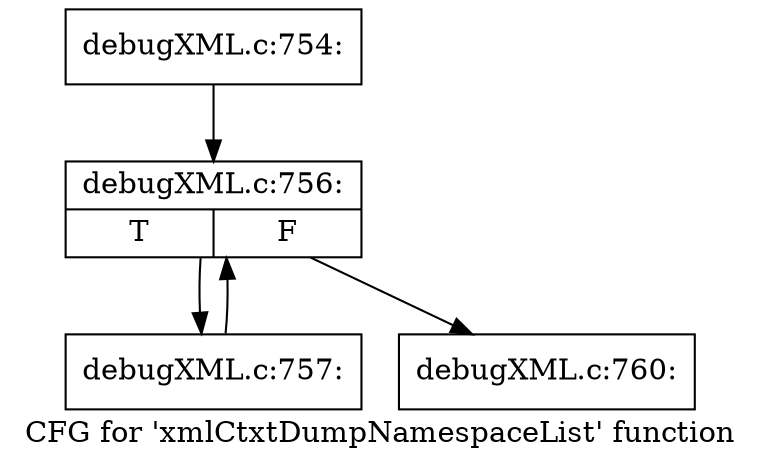 digraph "CFG for 'xmlCtxtDumpNamespaceList' function" {
	label="CFG for 'xmlCtxtDumpNamespaceList' function";

	Node0x4b5c990 [shape=record,label="{debugXML.c:754:}"];
	Node0x4b5c990 -> Node0x4b5cca0;
	Node0x4b5cca0 [shape=record,label="{debugXML.c:756:|{<s0>T|<s1>F}}"];
	Node0x4b5cca0 -> Node0x4b62480;
	Node0x4b5cca0 -> Node0x4b5ce40;
	Node0x4b62480 [shape=record,label="{debugXML.c:757:}"];
	Node0x4b62480 -> Node0x4b5cca0;
	Node0x4b5ce40 [shape=record,label="{debugXML.c:760:}"];
}
